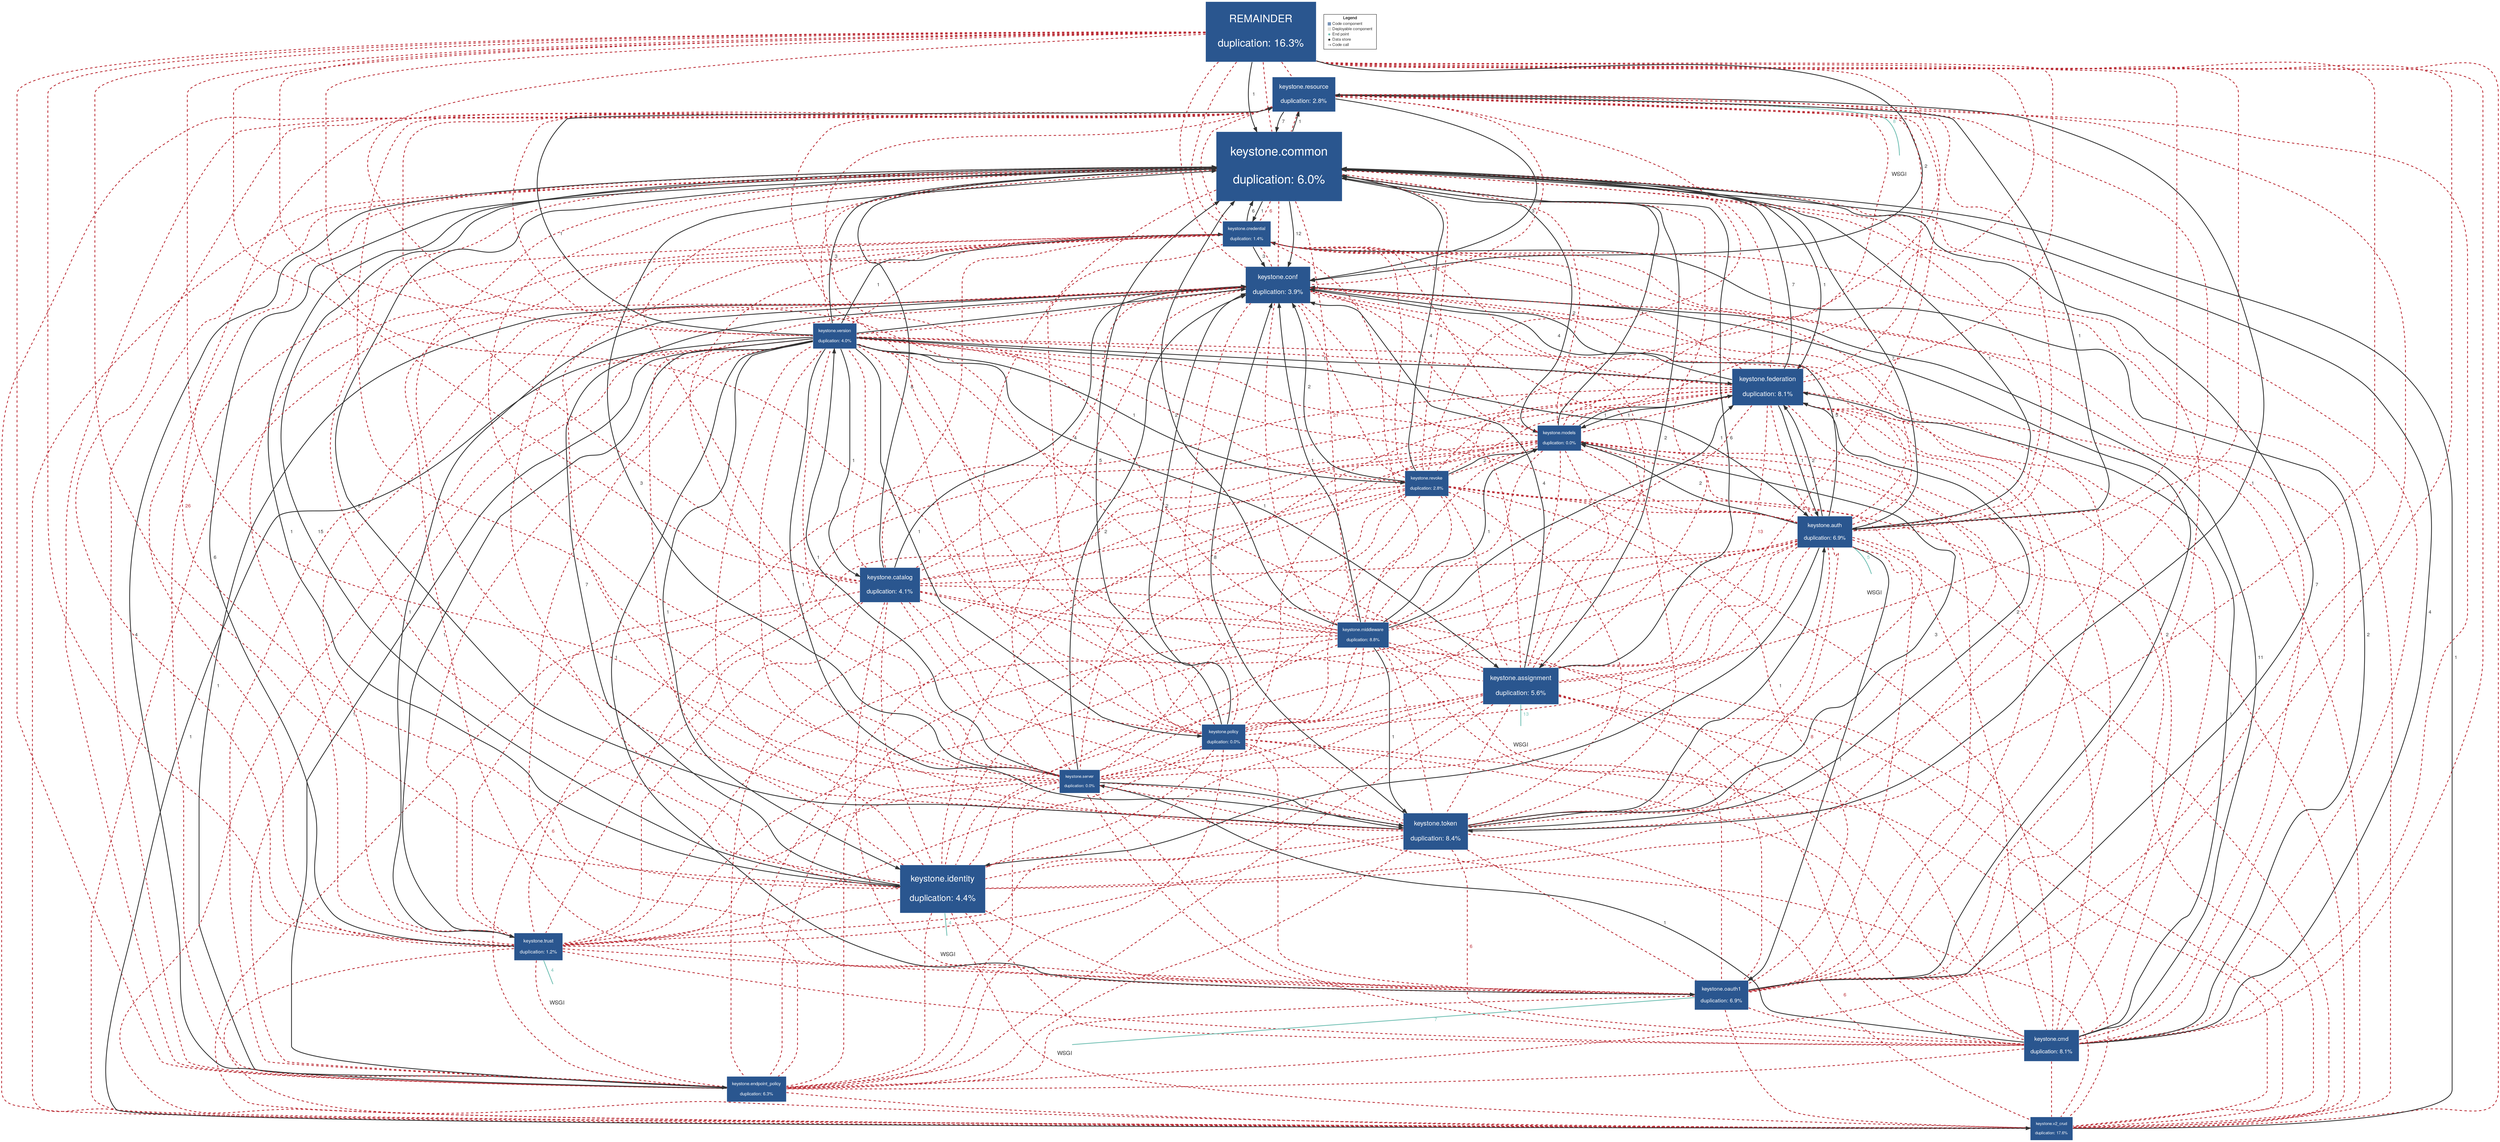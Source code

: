 digraph "Graph" {
compound=true
rankdir=TD
"REMAINDER" [ shape="box" style="filled" fillcolor="#2A568F" penwidth="1" color="#FFFFFF" fontname="Helvetica Neue" fontcolor="#FFFFFF" fontsize="26" margin="0.41600000000000004" label="REMAINDER

duplication: 16.3%" ]
"keystone.resource" [ shape="box" style="filled" fillcolor="#2A568F" penwidth="1" color="#FFFFFF" fontname="Helvetica Neue" fontcolor="#FFFFFF" fontsize="15" margin="0.24" label="keystone.resource

duplication: 2.8%" ]
"INTERFACE-WSGI@keystone.resource@opensource-openstack-keystone" [ shape="box" penwidth="0" fontname="Helvetica Neue" fontcolor="#323232" fontsize="14" image="icon-endpoint.png" width="0.500" height="0.750" fixedsize="true" labelloc="b" label="WSGI" ]
"keystone.common" [ shape="box" style="filled" fillcolor="#2A568F" penwidth="1" color="#FFFFFF" fontname="Helvetica Neue" fontcolor="#FFFFFF" fontsize="30" margin="0.48" label="keystone.common

duplication: 6.0%" ]
"keystone.federation" [ shape="box" style="filled" fillcolor="#2A568F" penwidth="1" color="#FFFFFF" fontname="Helvetica Neue" fontcolor="#FFFFFF" fontsize="16" margin="0.256" label="keystone.federation

duplication: 8.1%" ]
"keystone.models" [ shape="box" style="filled" fillcolor="#2A568F" penwidth="1" color="#FFFFFF" fontname="Helvetica Neue" fontcolor="#FFFFFF" fontsize="11" margin="0.176" label="keystone.models

duplication: 0.0%" ]
"keystone.revoke" [ shape="box" style="filled" fillcolor="#2A568F" penwidth="1" color="#FFFFFF" fontname="Helvetica Neue" fontcolor="#FFFFFF" fontsize="11" margin="0.176" label="keystone.revoke

duplication: 2.8%" ]
"keystone.auth" [ shape="box" style="filled" fillcolor="#2A568F" penwidth="1" color="#FFFFFF" fontname="Helvetica Neue" fontcolor="#FFFFFF" fontsize="14" margin="0.224" label="keystone.auth

duplication: 6.9%" ]
"INTERFACE-WSGI@keystone.auth@opensource-openstack-keystone" [ shape="box" penwidth="0" fontname="Helvetica Neue" fontcolor="#323232" fontsize="14" image="icon-endpoint.png" width="0.500" height="0.750" fixedsize="true" labelloc="b" label="WSGI" ]
"keystone.catalog" [ shape="box" style="filled" fillcolor="#2A568F" penwidth="1" color="#FFFFFF" fontname="Helvetica Neue" fontcolor="#FFFFFF" fontsize="15" margin="0.24" label="keystone.catalog

duplication: 4.1%" ]
"keystone.middleware" [ shape="box" style="filled" fillcolor="#2A568F" penwidth="1" color="#FFFFFF" fontname="Helvetica Neue" fontcolor="#FFFFFF" fontsize="11" margin="0.176" label="keystone.middleware

duplication: 8.8%" ]
"keystone.assignment" [ shape="box" style="filled" fillcolor="#2A568F" penwidth="1" color="#FFFFFF" fontname="Helvetica Neue" fontcolor="#FFFFFF" fontsize="16" margin="0.256" label="keystone.assignment

duplication: 5.6%" ]
"INTERFACE-WSGI@keystone.assignment@opensource-openstack-keystone" [ shape="box" penwidth="0" fontname="Helvetica Neue" fontcolor="#323232" fontsize="14" image="icon-endpoint.png" width="0.500" height="0.750" fixedsize="true" labelloc="b" label="WSGI" ]
"keystone.policy" [ shape="box" style="filled" fillcolor="#2A568F" penwidth="1" color="#FFFFFF" fontname="Helvetica Neue" fontcolor="#FFFFFF" fontsize="11" margin="0.176" label="keystone.policy

duplication: 0.0%" ]
"keystone.token" [ shape="box" style="filled" fillcolor="#2A568F" penwidth="1" color="#FFFFFF" fontname="Helvetica Neue" fontcolor="#FFFFFF" fontsize="16" margin="0.256" label="keystone.token

duplication: 8.4%" ]
"keystone.identity" [ shape="box" style="filled" fillcolor="#2A568F" penwidth="1" color="#FFFFFF" fontname="Helvetica Neue" fontcolor="#FFFFFF" fontsize="21" margin="0.336" label="keystone.identity

duplication: 4.4%" ]
"INTERFACE-WSGI@keystone.identity@opensource-openstack-keystone" [ shape="box" penwidth="0" fontname="Helvetica Neue" fontcolor="#323232" fontsize="14" image="icon-endpoint.png" width="0.500" height="0.750" fixedsize="true" labelloc="b" label="WSGI" ]
"keystone.trust" [ shape="box" style="filled" fillcolor="#2A568F" penwidth="1" color="#FFFFFF" fontname="Helvetica Neue" fontcolor="#FFFFFF" fontsize="12" margin="0.192" label="keystone.trust

duplication: 1.2%" ]
"INTERFACE-WSGI@keystone.trust@opensource-openstack-keystone" [ shape="box" penwidth="0" fontname="Helvetica Neue" fontcolor="#323232" fontsize="14" image="icon-endpoint.png" width="0.500" height="0.750" fixedsize="true" labelloc="b" label="WSGI" ]
"keystone.oauth1" [ shape="box" style="filled" fillcolor="#2A568F" penwidth="1" color="#FFFFFF" fontname="Helvetica Neue" fontcolor="#FFFFFF" fontsize="13" margin="0.20800000000000002" label="keystone.oauth1

duplication: 6.9%" ]
"INTERFACE-WSGI@keystone.oauth1@opensource-openstack-keystone" [ shape="box" penwidth="0" fontname="Helvetica Neue" fontcolor="#323232" fontsize="14" image="icon-endpoint.png" width="0.500" height="0.750" fixedsize="true" labelloc="b" label="WSGI" ]
"keystone.cmd" [ shape="box" style="filled" fillcolor="#2A568F" penwidth="1" color="#FFFFFF" fontname="Helvetica Neue" fontcolor="#FFFFFF" fontsize="14" margin="0.224" label="keystone.cmd

duplication: 8.1%" ]
"keystone.server" [ shape="box" style="filled" fillcolor="#2A568F" penwidth="1" color="#FFFFFF" fontname="Helvetica Neue" fontcolor="#FFFFFF" fontsize="10" margin="0.16" label="keystone.server

duplication: 0.0%" ]
"keystone.endpoint_policy" [ shape="box" style="filled" fillcolor="#2A568F" penwidth="1" color="#FFFFFF" fontname="Helvetica Neue" fontcolor="#FFFFFF" fontsize="11" margin="0.176" label="keystone.endpoint_policy

duplication: 6.3%" ]
"keystone.v2_crud" [ shape="box" style="filled" fillcolor="#2A568F" penwidth="1" color="#FFFFFF" fontname="Helvetica Neue" fontcolor="#FFFFFF" fontsize="10" margin="0.16" label="keystone.v2_crud

duplication: 17.6%" ]
"keystone.conf" [ shape="box" style="filled" fillcolor="#2A568F" penwidth="1" color="#FFFFFF" fontname="Helvetica Neue" fontcolor="#FFFFFF" fontsize="16" margin="0.256" label="keystone.conf

duplication: 3.9%" ]
"keystone.version" [ shape="box" style="filled" fillcolor="#2A568F" penwidth="1" color="#FFFFFF" fontname="Helvetica Neue" fontcolor="#FFFFFF" fontsize="11" margin="0.176" label="keystone.version

duplication: 4.0%" ]
"keystone.credential" [ shape="box" style="filled" fillcolor="#2A568F" penwidth="1" color="#FFFFFF" fontname="Helvetica Neue" fontcolor="#FFFFFF" fontsize="11" margin="0.176" label="keystone.credential

duplication: 1.4%" ]
"REMAINDER" -> "keystone.common" [ penwidth="2" color="#323232" fontcolor="#323232" fontname="Helvetica Neue" fontsize="12" label="  1" ]
"REMAINDER" -> "keystone.conf" [ penwidth="2" color="#323232" fontcolor="#323232" fontname="Helvetica Neue" fontsize="12" label="  2" ]
"keystone.resource" -> "keystone.common" [ penwidth="2" color="#323232" fontcolor="#323232" fontname="Helvetica Neue" fontsize="12" label="  7" ]
"keystone.resource" -> "keystone.token" [ penwidth="2" color="#323232" fontcolor="#323232" fontname="Helvetica Neue" fontsize="12" label="  1" ]
"keystone.resource" -> "keystone.conf" [ penwidth="2" color="#323232" fontcolor="#323232" fontname="Helvetica Neue" fontsize="12" label="  3" ]
"keystone.resource" -> "INTERFACE-WSGI@keystone.resource@opensource-openstack-keystone" [ penwidth="2" color="#72C0B4" fontcolor="#72C0B4" fontname="Helvetica Neue" fontsize="12" arrowhead="none" label="  8" ]
"keystone.common" -> "keystone.resource" [ penwidth="2" color="#323232" fontcolor="#323232" fontname="Helvetica Neue" fontsize="12" label="  1" ]
"keystone.common" -> "keystone.federation" [ penwidth="2" color="#323232" fontcolor="#323232" fontname="Helvetica Neue" fontsize="12" label="  1" ]
"keystone.common" -> "keystone.models" [ penwidth="2" color="#323232" fontcolor="#323232" fontname="Helvetica Neue" fontsize="12" label="  2" ]
"keystone.common" -> "keystone.auth" [ penwidth="2" color="#323232" fontcolor="#323232" fontname="Helvetica Neue" fontsize="12" label="  1" ]
"keystone.common" -> "keystone.assignment" [ penwidth="2" color="#323232" fontcolor="#323232" fontname="Helvetica Neue" fontsize="12" label="  2" ]
"keystone.common" -> "keystone.identity" [ penwidth="2" color="#323232" fontcolor="#323232" fontname="Helvetica Neue" fontsize="12" label="  1" ]
"keystone.common" -> "keystone.conf" [ penwidth="2" color="#323232" fontcolor="#323232" fontname="Helvetica Neue" fontsize="12" label="  12" ]
"keystone.common" -> "keystone.credential" [ penwidth="2" color="#323232" fontcolor="#323232" fontname="Helvetica Neue" fontsize="12" label="  1" ]
"keystone.federation" -> "keystone.common" [ penwidth="2" color="#323232" fontcolor="#323232" fontname="Helvetica Neue" fontsize="12" label="  7" ]
"keystone.federation" -> "keystone.models" [ penwidth="2" color="#323232" fontcolor="#323232" fontname="Helvetica Neue" fontsize="12" label="  1" ]
"keystone.federation" -> "keystone.auth" [ penwidth="2" color="#323232" fontcolor="#323232" fontname="Helvetica Neue" fontsize="12" label="  1" ]
"keystone.federation" -> "keystone.conf" [ penwidth="2" color="#323232" fontcolor="#323232" fontname="Helvetica Neue" fontsize="12" label="  4" ]
"keystone.models" -> "keystone.common" [ penwidth="2" color="#323232" fontcolor="#323232" fontname="Helvetica Neue" fontsize="12" label="  1" ]
"keystone.models" -> "keystone.federation" [ penwidth="2" color="#323232" fontcolor="#323232" fontname="Helvetica Neue" fontsize="12" label="  1" ]
"keystone.revoke" -> "keystone.common" [ penwidth="2" color="#323232" fontcolor="#323232" fontname="Helvetica Neue" fontsize="12" label="  4" ]
"keystone.revoke" -> "keystone.models" [ penwidth="2" color="#323232" fontcolor="#323232" fontname="Helvetica Neue" fontsize="12" label="  2" ]
"keystone.revoke" -> "keystone.conf" [ penwidth="2" color="#323232" fontcolor="#323232" fontname="Helvetica Neue" fontsize="12" label="  2" ]
"keystone.auth" -> "keystone.resource" [ penwidth="2" color="#323232" fontcolor="#323232" fontname="Helvetica Neue" fontsize="12" label="  1" ]
"keystone.auth" -> "keystone.common" [ penwidth="2" color="#323232" fontcolor="#323232" fontname="Helvetica Neue" fontsize="12" label="  7" ]
"keystone.auth" -> "keystone.federation" [ penwidth="2" color="#323232" fontcolor="#323232" fontname="Helvetica Neue" fontsize="12" label="  2" ]
"keystone.auth" -> "keystone.models" [ penwidth="2" color="#323232" fontcolor="#323232" fontname="Helvetica Neue" fontsize="12" label="  2" ]
"keystone.auth" -> "keystone.identity" [ penwidth="2" color="#323232" fontcolor="#323232" fontname="Helvetica Neue" fontsize="12" label="  1" ]
"keystone.auth" -> "keystone.oauth1" [ penwidth="2" color="#323232" fontcolor="#323232" fontname="Helvetica Neue" fontsize="12" label="  1" ]
"keystone.auth" -> "keystone.conf" [ penwidth="2" color="#323232" fontcolor="#323232" fontname="Helvetica Neue" fontsize="12" label="  5" ]
"keystone.auth" -> "INTERFACE-WSGI@keystone.auth@opensource-openstack-keystone" [ penwidth="2" color="#72C0B4" fontcolor="#72C0B4" fontname="Helvetica Neue" fontsize="12" arrowhead="none" label="  5" ]
"keystone.catalog" -> "keystone.common" [ penwidth="2" color="#323232" fontcolor="#323232" fontname="Helvetica Neue" fontsize="12" label="  8" ]
"keystone.catalog" -> "keystone.conf" [ penwidth="2" color="#323232" fontcolor="#323232" fontname="Helvetica Neue" fontsize="12" label="  4" ]
"keystone.middleware" -> "keystone.common" [ penwidth="2" color="#323232" fontcolor="#323232" fontname="Helvetica Neue" fontsize="12" label="  2" ]
"keystone.middleware" -> "keystone.federation" [ penwidth="2" color="#323232" fontcolor="#323232" fontname="Helvetica Neue" fontsize="12" label="  1" ]
"keystone.middleware" -> "keystone.models" [ penwidth="2" color="#323232" fontcolor="#323232" fontname="Helvetica Neue" fontsize="12" label="  1" ]
"keystone.middleware" -> "keystone.token" [ penwidth="2" color="#323232" fontcolor="#323232" fontname="Helvetica Neue" fontsize="12" label="  1" ]
"keystone.middleware" -> "keystone.conf" [ penwidth="2" color="#323232" fontcolor="#323232" fontname="Helvetica Neue" fontsize="12" label="  1" ]
"keystone.assignment" -> "keystone.common" [ penwidth="2" color="#323232" fontcolor="#323232" fontname="Helvetica Neue" fontsize="12" label="  6" ]
"keystone.assignment" -> "keystone.conf" [ penwidth="2" color="#323232" fontcolor="#323232" fontname="Helvetica Neue" fontsize="12" label="  4" ]
"keystone.assignment" -> "INTERFACE-WSGI@keystone.assignment@opensource-openstack-keystone" [ penwidth="2" color="#72C0B4" fontcolor="#72C0B4" fontname="Helvetica Neue" fontsize="12" arrowhead="none" label="  13" ]
"keystone.policy" -> "keystone.common" [ penwidth="2" color="#323232" fontcolor="#323232" fontname="Helvetica Neue" fontsize="12" label="  5" ]
"keystone.policy" -> "keystone.conf" [ penwidth="2" color="#323232" fontcolor="#323232" fontname="Helvetica Neue" fontsize="12" label="  2" ]
"keystone.token" -> "keystone.common" [ penwidth="2" color="#323232" fontcolor="#323232" fontname="Helvetica Neue" fontsize="12" label="  8" ]
"keystone.token" -> "keystone.federation" [ penwidth="2" color="#323232" fontcolor="#323232" fontname="Helvetica Neue" fontsize="12" label="  2" ]
"keystone.token" -> "keystone.models" [ penwidth="2" color="#323232" fontcolor="#323232" fontname="Helvetica Neue" fontsize="12" label="  3" ]
"keystone.token" -> "keystone.auth" [ penwidth="2" color="#323232" fontcolor="#323232" fontname="Helvetica Neue" fontsize="12" label="  1" ]
"keystone.token" -> "keystone.conf" [ penwidth="2" color="#323232" fontcolor="#323232" fontname="Helvetica Neue" fontsize="12" label="  8" ]
"keystone.identity" -> "keystone.common" [ penwidth="2" color="#323232" fontcolor="#323232" fontname="Helvetica Neue" fontsize="12" label="  15" ]
"keystone.identity" -> "keystone.conf" [ penwidth="2" color="#323232" fontcolor="#323232" fontname="Helvetica Neue" fontsize="12" label="  7" ]
"keystone.identity" -> "INTERFACE-WSGI@keystone.identity@opensource-openstack-keystone" [ penwidth="2" color="#72C0B4" fontcolor="#72C0B4" fontname="Helvetica Neue" fontsize="12" arrowhead="none" label="  4" ]
"keystone.trust" -> "keystone.common" [ penwidth="2" color="#323232" fontcolor="#323232" fontname="Helvetica Neue" fontsize="12" label="  6" ]
"keystone.trust" -> "keystone.conf" [ penwidth="2" color="#323232" fontcolor="#323232" fontname="Helvetica Neue" fontsize="12" label="  1" ]
"keystone.trust" -> "INTERFACE-WSGI@keystone.trust@opensource-openstack-keystone" [ penwidth="2" color="#72C0B4" fontcolor="#72C0B4" fontname="Helvetica Neue" fontsize="12" arrowhead="none" label="  4" ]
"keystone.oauth1" -> "keystone.common" [ penwidth="2" color="#323232" fontcolor="#323232" fontname="Helvetica Neue" fontsize="12" label="  7" ]
"keystone.oauth1" -> "keystone.conf" [ penwidth="2" color="#323232" fontcolor="#323232" fontname="Helvetica Neue" fontsize="12" label="  2" ]
"keystone.oauth1" -> "INTERFACE-WSGI@keystone.oauth1@opensource-openstack-keystone" [ penwidth="2" color="#72C0B4" fontcolor="#72C0B4" fontname="Helvetica Neue" fontsize="12" arrowhead="none" label="  7" ]
"keystone.cmd" -> "keystone.common" [ penwidth="2" color="#323232" fontcolor="#323232" fontname="Helvetica Neue" fontsize="12" label="  4" ]
"keystone.cmd" -> "keystone.federation" [ penwidth="2" color="#323232" fontcolor="#323232" fontname="Helvetica Neue" fontsize="12" label="  1" ]
"keystone.cmd" -> "keystone.server" [ penwidth="2" color="#323232" fontcolor="#323232" fontname="Helvetica Neue" fontsize="12" label="  1" ]
"keystone.cmd" -> "keystone.conf" [ penwidth="2" color="#323232" fontcolor="#323232" fontname="Helvetica Neue" fontsize="12" label="  11" ]
"keystone.cmd" -> "keystone.credential" [ penwidth="2" color="#323232" fontcolor="#323232" fontname="Helvetica Neue" fontsize="12" label="  2" ]
"keystone.server" -> "keystone.common" [ penwidth="2" color="#323232" fontcolor="#323232" fontname="Helvetica Neue" fontsize="12" label="  3" ]
"keystone.server" -> "keystone.token" [ penwidth="2" color="#323232" fontcolor="#323232" fontname="Helvetica Neue" fontsize="12" label="  1" ]
"keystone.server" -> "keystone.conf" [ penwidth="2" color="#323232" fontcolor="#323232" fontname="Helvetica Neue" fontsize="12" label="  2" ]
"keystone.server" -> "keystone.version" [ penwidth="2" color="#323232" fontcolor="#323232" fontname="Helvetica Neue" fontsize="12" label="  1" ]
"keystone.endpoint_policy" -> "keystone.common" [ penwidth="2" color="#323232" fontcolor="#323232" fontname="Helvetica Neue" fontsize="12" label="  4" ]
"keystone.endpoint_policy" -> "keystone.conf" [ penwidth="2" color="#323232" fontcolor="#323232" fontname="Helvetica Neue" fontsize="12" label="  1" ]
"keystone.v2_crud" -> "keystone.common" [ penwidth="2" color="#323232" fontcolor="#323232" fontname="Helvetica Neue" fontsize="12" label="  1" ]
"keystone.version" -> "keystone.resource" [ penwidth="2" color="#323232" fontcolor="#323232" fontname="Helvetica Neue" fontsize="12" label="  1" ]
"keystone.version" -> "keystone.common" [ penwidth="2" color="#323232" fontcolor="#323232" fontname="Helvetica Neue" fontsize="12" label="  3" ]
"keystone.version" -> "keystone.federation" [ penwidth="2" color="#323232" fontcolor="#323232" fontname="Helvetica Neue" fontsize="12" label="  1" ]
"keystone.version" -> "keystone.revoke" [ penwidth="2" color="#323232" fontcolor="#323232" fontname="Helvetica Neue" fontsize="12" label="  1" ]
"keystone.version" -> "keystone.auth" [ penwidth="2" color="#323232" fontcolor="#323232" fontname="Helvetica Neue" fontsize="12" label="  1" ]
"keystone.version" -> "keystone.catalog" [ penwidth="2" color="#323232" fontcolor="#323232" fontname="Helvetica Neue" fontsize="12" label="  1" ]
"keystone.version" -> "keystone.assignment" [ penwidth="2" color="#323232" fontcolor="#323232" fontname="Helvetica Neue" fontsize="12" label="  1" ]
"keystone.version" -> "keystone.policy" [ penwidth="2" color="#323232" fontcolor="#323232" fontname="Helvetica Neue" fontsize="12" label="  1" ]
"keystone.version" -> "keystone.token" [ penwidth="2" color="#323232" fontcolor="#323232" fontname="Helvetica Neue" fontsize="12" label="  1" ]
"keystone.version" -> "keystone.identity" [ penwidth="2" color="#323232" fontcolor="#323232" fontname="Helvetica Neue" fontsize="12" label="  1" ]
"keystone.version" -> "keystone.trust" [ penwidth="2" color="#323232" fontcolor="#323232" fontname="Helvetica Neue" fontsize="12" label="  1" ]
"keystone.version" -> "keystone.oauth1" [ penwidth="2" color="#323232" fontcolor="#323232" fontname="Helvetica Neue" fontsize="12" label="  1" ]
"keystone.version" -> "keystone.endpoint_policy" [ penwidth="2" color="#323232" fontcolor="#323232" fontname="Helvetica Neue" fontsize="12" label="  1" ]
"keystone.version" -> "keystone.v2_crud" [ penwidth="2" color="#323232" fontcolor="#323232" fontname="Helvetica Neue" fontsize="12" label="  1" ]
"keystone.version" -> "keystone.conf" [ penwidth="2" color="#323232" fontcolor="#323232" fontname="Helvetica Neue" fontsize="12" label="  1" ]
"keystone.version" -> "keystone.credential" [ penwidth="2" color="#323232" fontcolor="#323232" fontname="Helvetica Neue" fontsize="12" label="  1" ]
"keystone.credential" -> "keystone.common" [ penwidth="2" color="#323232" fontcolor="#323232" fontname="Helvetica Neue" fontsize="12" label="  6" ]
"keystone.credential" -> "keystone.conf" [ penwidth="2" color="#323232" fontcolor="#323232" fontname="Helvetica Neue" fontsize="12" label="  3" ]
"REMAINDER" -> "keystone.resource" [ penwidth="2" color="#bb2d36" fontcolor="#bb2d36" fontname="Helvetica Neue" fontsize="12" arrowhead="both" style="dashed" label="" ]
"REMAINDER" -> "keystone.common" [ penwidth="2" color="#bb2d36" fontcolor="#bb2d36" fontname="Helvetica Neue" fontsize="12" arrowhead="both" style="dashed" label="" ]
"REMAINDER" -> "keystone.federation" [ penwidth="2" color="#bb2d36" fontcolor="#bb2d36" fontname="Helvetica Neue" fontsize="12" arrowhead="both" style="dashed" label="" ]
"REMAINDER" -> "keystone.models" [ penwidth="2" color="#bb2d36" fontcolor="#bb2d36" fontname="Helvetica Neue" fontsize="12" arrowhead="both" style="dashed" label="" ]
"REMAINDER" -> "keystone.revoke" [ penwidth="2" color="#bb2d36" fontcolor="#bb2d36" fontname="Helvetica Neue" fontsize="12" arrowhead="both" style="dashed" label="" ]
"REMAINDER" -> "keystone.auth" [ penwidth="2" color="#bb2d36" fontcolor="#bb2d36" fontname="Helvetica Neue" fontsize="12" arrowhead="both" style="dashed" label="" ]
"REMAINDER" -> "keystone.catalog" [ penwidth="2" color="#bb2d36" fontcolor="#bb2d36" fontname="Helvetica Neue" fontsize="12" arrowhead="both" style="dashed" label="" ]
"REMAINDER" -> "keystone.middleware" [ penwidth="2" color="#bb2d36" fontcolor="#bb2d36" fontname="Helvetica Neue" fontsize="12" arrowhead="both" style="dashed" label="" ]
"REMAINDER" -> "keystone.assignment" [ penwidth="2" color="#bb2d36" fontcolor="#bb2d36" fontname="Helvetica Neue" fontsize="12" arrowhead="both" style="dashed" label="" ]
"REMAINDER" -> "keystone.policy" [ penwidth="2" color="#bb2d36" fontcolor="#bb2d36" fontname="Helvetica Neue" fontsize="12" arrowhead="both" style="dashed" label="" ]
"REMAINDER" -> "keystone.token" [ penwidth="2" color="#bb2d36" fontcolor="#bb2d36" fontname="Helvetica Neue" fontsize="12" arrowhead="both" style="dashed" label="" ]
"REMAINDER" -> "keystone.identity" [ penwidth="2" color="#bb2d36" fontcolor="#bb2d36" fontname="Helvetica Neue" fontsize="12" arrowhead="both" style="dashed" label="" ]
"REMAINDER" -> "keystone.trust" [ penwidth="2" color="#bb2d36" fontcolor="#bb2d36" fontname="Helvetica Neue" fontsize="12" arrowhead="both" style="dashed" label="" ]
"REMAINDER" -> "keystone.oauth1" [ penwidth="2" color="#bb2d36" fontcolor="#bb2d36" fontname="Helvetica Neue" fontsize="12" arrowhead="both" style="dashed" label="" ]
"REMAINDER" -> "keystone.cmd" [ penwidth="2" color="#bb2d36" fontcolor="#bb2d36" fontname="Helvetica Neue" fontsize="12" arrowhead="both" style="dashed" label="" ]
"REMAINDER" -> "keystone.server" [ penwidth="2" color="#bb2d36" fontcolor="#bb2d36" fontname="Helvetica Neue" fontsize="12" arrowhead="both" style="dashed" label="" ]
"REMAINDER" -> "keystone.endpoint_policy" [ penwidth="2" color="#bb2d36" fontcolor="#bb2d36" fontname="Helvetica Neue" fontsize="12" arrowhead="both" style="dashed" label="" ]
"REMAINDER" -> "keystone.v2_crud" [ penwidth="2" color="#bb2d36" fontcolor="#bb2d36" fontname="Helvetica Neue" fontsize="12" arrowhead="both" style="dashed" label="" ]
"REMAINDER" -> "keystone.conf" [ penwidth="2" color="#bb2d36" fontcolor="#bb2d36" fontname="Helvetica Neue" fontsize="12" arrowhead="both" style="dashed" label="" ]
"REMAINDER" -> "keystone.version" [ penwidth="2" color="#bb2d36" fontcolor="#bb2d36" fontname="Helvetica Neue" fontsize="12" arrowhead="both" style="dashed" label="" ]
"REMAINDER" -> "keystone.credential" [ penwidth="2" color="#bb2d36" fontcolor="#bb2d36" fontname="Helvetica Neue" fontsize="12" arrowhead="both" style="dashed" label="" ]
"keystone.resource" -> "keystone.common" [ penwidth="2" color="#bb2d36" fontcolor="#bb2d36" fontname="Helvetica Neue" fontsize="12" arrowhead="both" style="dashed" label="" ]
"keystone.resource" -> "keystone.federation" [ penwidth="2" color="#bb2d36" fontcolor="#bb2d36" fontname="Helvetica Neue" fontsize="12" arrowhead="both" style="dashed" label="  6" ]
"keystone.resource" -> "keystone.models" [ penwidth="2" color="#bb2d36" fontcolor="#bb2d36" fontname="Helvetica Neue" fontsize="12" arrowhead="both" style="dashed" label="" ]
"keystone.resource" -> "keystone.revoke" [ penwidth="2" color="#bb2d36" fontcolor="#bb2d36" fontname="Helvetica Neue" fontsize="12" arrowhead="both" style="dashed" label="" ]
"keystone.resource" -> "keystone.auth" [ penwidth="2" color="#bb2d36" fontcolor="#bb2d36" fontname="Helvetica Neue" fontsize="12" arrowhead="both" style="dashed" label="" ]
"keystone.resource" -> "keystone.catalog" [ penwidth="2" color="#bb2d36" fontcolor="#bb2d36" fontname="Helvetica Neue" fontsize="12" arrowhead="both" style="dashed" label="" ]
"keystone.resource" -> "keystone.middleware" [ penwidth="2" color="#bb2d36" fontcolor="#bb2d36" fontname="Helvetica Neue" fontsize="12" arrowhead="both" style="dashed" label="" ]
"keystone.resource" -> "keystone.assignment" [ penwidth="2" color="#bb2d36" fontcolor="#bb2d36" fontname="Helvetica Neue" fontsize="12" arrowhead="both" style="dashed" label="" ]
"keystone.resource" -> "keystone.policy" [ penwidth="2" color="#bb2d36" fontcolor="#bb2d36" fontname="Helvetica Neue" fontsize="12" arrowhead="both" style="dashed" label="" ]
"keystone.resource" -> "keystone.token" [ penwidth="2" color="#bb2d36" fontcolor="#bb2d36" fontname="Helvetica Neue" fontsize="12" arrowhead="both" style="dashed" label="" ]
"keystone.resource" -> "keystone.identity" [ penwidth="2" color="#bb2d36" fontcolor="#bb2d36" fontname="Helvetica Neue" fontsize="12" arrowhead="both" style="dashed" label="  26" ]
"keystone.resource" -> "keystone.trust" [ penwidth="2" color="#bb2d36" fontcolor="#bb2d36" fontname="Helvetica Neue" fontsize="12" arrowhead="both" style="dashed" label="" ]
"keystone.resource" -> "keystone.oauth1" [ penwidth="2" color="#bb2d36" fontcolor="#bb2d36" fontname="Helvetica Neue" fontsize="12" arrowhead="both" style="dashed" label="" ]
"keystone.resource" -> "keystone.cmd" [ penwidth="2" color="#bb2d36" fontcolor="#bb2d36" fontname="Helvetica Neue" fontsize="12" arrowhead="both" style="dashed" label="" ]
"keystone.resource" -> "keystone.server" [ penwidth="2" color="#bb2d36" fontcolor="#bb2d36" fontname="Helvetica Neue" fontsize="12" arrowhead="both" style="dashed" label="" ]
"keystone.resource" -> "keystone.endpoint_policy" [ penwidth="2" color="#bb2d36" fontcolor="#bb2d36" fontname="Helvetica Neue" fontsize="12" arrowhead="both" style="dashed" label="" ]
"keystone.resource" -> "keystone.v2_crud" [ penwidth="2" color="#bb2d36" fontcolor="#bb2d36" fontname="Helvetica Neue" fontsize="12" arrowhead="both" style="dashed" label="" ]
"keystone.resource" -> "keystone.conf" [ penwidth="2" color="#bb2d36" fontcolor="#bb2d36" fontname="Helvetica Neue" fontsize="12" arrowhead="both" style="dashed" label="" ]
"keystone.resource" -> "keystone.version" [ penwidth="2" color="#bb2d36" fontcolor="#bb2d36" fontname="Helvetica Neue" fontsize="12" arrowhead="both" style="dashed" label="" ]
"keystone.resource" -> "keystone.credential" [ penwidth="2" color="#bb2d36" fontcolor="#bb2d36" fontname="Helvetica Neue" fontsize="12" arrowhead="both" style="dashed" label="" ]
"keystone.common" -> "keystone.federation" [ penwidth="2" color="#bb2d36" fontcolor="#bb2d36" fontname="Helvetica Neue" fontsize="12" arrowhead="both" style="dashed" label="" ]
"keystone.common" -> "keystone.models" [ penwidth="2" color="#bb2d36" fontcolor="#bb2d36" fontname="Helvetica Neue" fontsize="12" arrowhead="both" style="dashed" label="" ]
"keystone.common" -> "keystone.revoke" [ penwidth="2" color="#bb2d36" fontcolor="#bb2d36" fontname="Helvetica Neue" fontsize="12" arrowhead="both" style="dashed" label="" ]
"keystone.common" -> "keystone.auth" [ penwidth="2" color="#bb2d36" fontcolor="#bb2d36" fontname="Helvetica Neue" fontsize="12" arrowhead="both" style="dashed" label="" ]
"keystone.common" -> "keystone.catalog" [ penwidth="2" color="#bb2d36" fontcolor="#bb2d36" fontname="Helvetica Neue" fontsize="12" arrowhead="both" style="dashed" label="" ]
"keystone.common" -> "keystone.middleware" [ penwidth="2" color="#bb2d36" fontcolor="#bb2d36" fontname="Helvetica Neue" fontsize="12" arrowhead="both" style="dashed" label="  21" ]
"keystone.common" -> "keystone.assignment" [ penwidth="2" color="#bb2d36" fontcolor="#bb2d36" fontname="Helvetica Neue" fontsize="12" arrowhead="both" style="dashed" label="" ]
"keystone.common" -> "keystone.policy" [ penwidth="2" color="#bb2d36" fontcolor="#bb2d36" fontname="Helvetica Neue" fontsize="12" arrowhead="both" style="dashed" label="" ]
"keystone.common" -> "keystone.token" [ penwidth="2" color="#bb2d36" fontcolor="#bb2d36" fontname="Helvetica Neue" fontsize="12" arrowhead="both" style="dashed" label="" ]
"keystone.common" -> "keystone.identity" [ penwidth="2" color="#bb2d36" fontcolor="#bb2d36" fontname="Helvetica Neue" fontsize="12" arrowhead="both" style="dashed" label="" ]
"keystone.common" -> "keystone.trust" [ penwidth="2" color="#bb2d36" fontcolor="#bb2d36" fontname="Helvetica Neue" fontsize="12" arrowhead="both" style="dashed" label="" ]
"keystone.common" -> "keystone.oauth1" [ penwidth="2" color="#bb2d36" fontcolor="#bb2d36" fontname="Helvetica Neue" fontsize="12" arrowhead="both" style="dashed" label="" ]
"keystone.common" -> "keystone.cmd" [ penwidth="2" color="#bb2d36" fontcolor="#bb2d36" fontname="Helvetica Neue" fontsize="12" arrowhead="both" style="dashed" label="" ]
"keystone.common" -> "keystone.server" [ penwidth="2" color="#bb2d36" fontcolor="#bb2d36" fontname="Helvetica Neue" fontsize="12" arrowhead="both" style="dashed" label="" ]
"keystone.common" -> "keystone.endpoint_policy" [ penwidth="2" color="#bb2d36" fontcolor="#bb2d36" fontname="Helvetica Neue" fontsize="12" arrowhead="both" style="dashed" label="" ]
"keystone.common" -> "keystone.v2_crud" [ penwidth="2" color="#bb2d36" fontcolor="#bb2d36" fontname="Helvetica Neue" fontsize="12" arrowhead="both" style="dashed" label="" ]
"keystone.common" -> "keystone.conf" [ penwidth="2" color="#bb2d36" fontcolor="#bb2d36" fontname="Helvetica Neue" fontsize="12" arrowhead="both" style="dashed" label="" ]
"keystone.common" -> "keystone.version" [ penwidth="2" color="#bb2d36" fontcolor="#bb2d36" fontname="Helvetica Neue" fontsize="12" arrowhead="both" style="dashed" label="" ]
"keystone.common" -> "keystone.credential" [ penwidth="2" color="#bb2d36" fontcolor="#bb2d36" fontname="Helvetica Neue" fontsize="12" arrowhead="both" style="dashed" label="  6" ]
"keystone.federation" -> "keystone.models" [ penwidth="2" color="#bb2d36" fontcolor="#bb2d36" fontname="Helvetica Neue" fontsize="12" arrowhead="both" style="dashed" label="" ]
"keystone.federation" -> "keystone.revoke" [ penwidth="2" color="#bb2d36" fontcolor="#bb2d36" fontname="Helvetica Neue" fontsize="12" arrowhead="both" style="dashed" label="" ]
"keystone.federation" -> "keystone.auth" [ penwidth="2" color="#bb2d36" fontcolor="#bb2d36" fontname="Helvetica Neue" fontsize="12" arrowhead="both" style="dashed" label="" ]
"keystone.federation" -> "keystone.catalog" [ penwidth="2" color="#bb2d36" fontcolor="#bb2d36" fontname="Helvetica Neue" fontsize="12" arrowhead="both" style="dashed" label="" ]
"keystone.federation" -> "keystone.middleware" [ penwidth="2" color="#bb2d36" fontcolor="#bb2d36" fontname="Helvetica Neue" fontsize="12" arrowhead="both" style="dashed" label="" ]
"keystone.federation" -> "keystone.assignment" [ penwidth="2" color="#bb2d36" fontcolor="#bb2d36" fontname="Helvetica Neue" fontsize="12" arrowhead="both" style="dashed" label="  13" ]
"keystone.federation" -> "keystone.policy" [ penwidth="2" color="#bb2d36" fontcolor="#bb2d36" fontname="Helvetica Neue" fontsize="12" arrowhead="both" style="dashed" label="" ]
"keystone.federation" -> "keystone.token" [ penwidth="2" color="#bb2d36" fontcolor="#bb2d36" fontname="Helvetica Neue" fontsize="12" arrowhead="both" style="dashed" label="" ]
"keystone.federation" -> "keystone.identity" [ penwidth="2" color="#bb2d36" fontcolor="#bb2d36" fontname="Helvetica Neue" fontsize="12" arrowhead="both" style="dashed" label="" ]
"keystone.federation" -> "keystone.trust" [ penwidth="2" color="#bb2d36" fontcolor="#bb2d36" fontname="Helvetica Neue" fontsize="12" arrowhead="both" style="dashed" label="" ]
"keystone.federation" -> "keystone.oauth1" [ penwidth="2" color="#bb2d36" fontcolor="#bb2d36" fontname="Helvetica Neue" fontsize="12" arrowhead="both" style="dashed" label="" ]
"keystone.federation" -> "keystone.cmd" [ penwidth="2" color="#bb2d36" fontcolor="#bb2d36" fontname="Helvetica Neue" fontsize="12" arrowhead="both" style="dashed" label="" ]
"keystone.federation" -> "keystone.server" [ penwidth="2" color="#bb2d36" fontcolor="#bb2d36" fontname="Helvetica Neue" fontsize="12" arrowhead="both" style="dashed" label="" ]
"keystone.federation" -> "keystone.endpoint_policy" [ penwidth="2" color="#bb2d36" fontcolor="#bb2d36" fontname="Helvetica Neue" fontsize="12" arrowhead="both" style="dashed" label="" ]
"keystone.federation" -> "keystone.v2_crud" [ penwidth="2" color="#bb2d36" fontcolor="#bb2d36" fontname="Helvetica Neue" fontsize="12" arrowhead="both" style="dashed" label="" ]
"keystone.federation" -> "keystone.conf" [ penwidth="2" color="#bb2d36" fontcolor="#bb2d36" fontname="Helvetica Neue" fontsize="12" arrowhead="both" style="dashed" label="" ]
"keystone.federation" -> "keystone.version" [ penwidth="2" color="#bb2d36" fontcolor="#bb2d36" fontname="Helvetica Neue" fontsize="12" arrowhead="both" style="dashed" label="" ]
"keystone.federation" -> "keystone.credential" [ penwidth="2" color="#bb2d36" fontcolor="#bb2d36" fontname="Helvetica Neue" fontsize="12" arrowhead="both" style="dashed" label="" ]
"keystone.models" -> "keystone.revoke" [ penwidth="2" color="#bb2d36" fontcolor="#bb2d36" fontname="Helvetica Neue" fontsize="12" arrowhead="both" style="dashed" label="" ]
"keystone.models" -> "keystone.auth" [ penwidth="2" color="#bb2d36" fontcolor="#bb2d36" fontname="Helvetica Neue" fontsize="12" arrowhead="both" style="dashed" label="" ]
"keystone.models" -> "keystone.catalog" [ penwidth="2" color="#bb2d36" fontcolor="#bb2d36" fontname="Helvetica Neue" fontsize="12" arrowhead="both" style="dashed" label="" ]
"keystone.models" -> "keystone.middleware" [ penwidth="2" color="#bb2d36" fontcolor="#bb2d36" fontname="Helvetica Neue" fontsize="12" arrowhead="both" style="dashed" label="" ]
"keystone.models" -> "keystone.assignment" [ penwidth="2" color="#bb2d36" fontcolor="#bb2d36" fontname="Helvetica Neue" fontsize="12" arrowhead="both" style="dashed" label="" ]
"keystone.models" -> "keystone.policy" [ penwidth="2" color="#bb2d36" fontcolor="#bb2d36" fontname="Helvetica Neue" fontsize="12" arrowhead="both" style="dashed" label="" ]
"keystone.models" -> "keystone.token" [ penwidth="2" color="#bb2d36" fontcolor="#bb2d36" fontname="Helvetica Neue" fontsize="12" arrowhead="both" style="dashed" label="" ]
"keystone.models" -> "keystone.identity" [ penwidth="2" color="#bb2d36" fontcolor="#bb2d36" fontname="Helvetica Neue" fontsize="12" arrowhead="both" style="dashed" label="" ]
"keystone.models" -> "keystone.trust" [ penwidth="2" color="#bb2d36" fontcolor="#bb2d36" fontname="Helvetica Neue" fontsize="12" arrowhead="both" style="dashed" label="" ]
"keystone.models" -> "keystone.oauth1" [ penwidth="2" color="#bb2d36" fontcolor="#bb2d36" fontname="Helvetica Neue" fontsize="12" arrowhead="both" style="dashed" label="" ]
"keystone.models" -> "keystone.cmd" [ penwidth="2" color="#bb2d36" fontcolor="#bb2d36" fontname="Helvetica Neue" fontsize="12" arrowhead="both" style="dashed" label="" ]
"keystone.models" -> "keystone.server" [ penwidth="2" color="#bb2d36" fontcolor="#bb2d36" fontname="Helvetica Neue" fontsize="12" arrowhead="both" style="dashed" label="" ]
"keystone.models" -> "keystone.endpoint_policy" [ penwidth="2" color="#bb2d36" fontcolor="#bb2d36" fontname="Helvetica Neue" fontsize="12" arrowhead="both" style="dashed" label="" ]
"keystone.models" -> "keystone.v2_crud" [ penwidth="2" color="#bb2d36" fontcolor="#bb2d36" fontname="Helvetica Neue" fontsize="12" arrowhead="both" style="dashed" label="" ]
"keystone.models" -> "keystone.conf" [ penwidth="2" color="#bb2d36" fontcolor="#bb2d36" fontname="Helvetica Neue" fontsize="12" arrowhead="both" style="dashed" label="" ]
"keystone.models" -> "keystone.version" [ penwidth="2" color="#bb2d36" fontcolor="#bb2d36" fontname="Helvetica Neue" fontsize="12" arrowhead="both" style="dashed" label="" ]
"keystone.models" -> "keystone.credential" [ penwidth="2" color="#bb2d36" fontcolor="#bb2d36" fontname="Helvetica Neue" fontsize="12" arrowhead="both" style="dashed" label="" ]
"keystone.revoke" -> "keystone.auth" [ penwidth="2" color="#bb2d36" fontcolor="#bb2d36" fontname="Helvetica Neue" fontsize="12" arrowhead="both" style="dashed" label="" ]
"keystone.revoke" -> "keystone.catalog" [ penwidth="2" color="#bb2d36" fontcolor="#bb2d36" fontname="Helvetica Neue" fontsize="12" arrowhead="both" style="dashed" label="" ]
"keystone.revoke" -> "keystone.middleware" [ penwidth="2" color="#bb2d36" fontcolor="#bb2d36" fontname="Helvetica Neue" fontsize="12" arrowhead="both" style="dashed" label="" ]
"keystone.revoke" -> "keystone.assignment" [ penwidth="2" color="#bb2d36" fontcolor="#bb2d36" fontname="Helvetica Neue" fontsize="12" arrowhead="both" style="dashed" label="" ]
"keystone.revoke" -> "keystone.policy" [ penwidth="2" color="#bb2d36" fontcolor="#bb2d36" fontname="Helvetica Neue" fontsize="12" arrowhead="both" style="dashed" label="" ]
"keystone.revoke" -> "keystone.token" [ penwidth="2" color="#bb2d36" fontcolor="#bb2d36" fontname="Helvetica Neue" fontsize="12" arrowhead="both" style="dashed" label="" ]
"keystone.revoke" -> "keystone.identity" [ penwidth="2" color="#bb2d36" fontcolor="#bb2d36" fontname="Helvetica Neue" fontsize="12" arrowhead="both" style="dashed" label="" ]
"keystone.revoke" -> "keystone.trust" [ penwidth="2" color="#bb2d36" fontcolor="#bb2d36" fontname="Helvetica Neue" fontsize="12" arrowhead="both" style="dashed" label="" ]
"keystone.revoke" -> "keystone.oauth1" [ penwidth="2" color="#bb2d36" fontcolor="#bb2d36" fontname="Helvetica Neue" fontsize="12" arrowhead="both" style="dashed" label="  8" ]
"keystone.revoke" -> "keystone.cmd" [ penwidth="2" color="#bb2d36" fontcolor="#bb2d36" fontname="Helvetica Neue" fontsize="12" arrowhead="both" style="dashed" label="" ]
"keystone.revoke" -> "keystone.server" [ penwidth="2" color="#bb2d36" fontcolor="#bb2d36" fontname="Helvetica Neue" fontsize="12" arrowhead="both" style="dashed" label="" ]
"keystone.revoke" -> "keystone.endpoint_policy" [ penwidth="2" color="#bb2d36" fontcolor="#bb2d36" fontname="Helvetica Neue" fontsize="12" arrowhead="both" style="dashed" label="" ]
"keystone.revoke" -> "keystone.v2_crud" [ penwidth="2" color="#bb2d36" fontcolor="#bb2d36" fontname="Helvetica Neue" fontsize="12" arrowhead="both" style="dashed" label="" ]
"keystone.revoke" -> "keystone.conf" [ penwidth="2" color="#bb2d36" fontcolor="#bb2d36" fontname="Helvetica Neue" fontsize="12" arrowhead="both" style="dashed" label="" ]
"keystone.revoke" -> "keystone.version" [ penwidth="2" color="#bb2d36" fontcolor="#bb2d36" fontname="Helvetica Neue" fontsize="12" arrowhead="both" style="dashed" label="" ]
"keystone.revoke" -> "keystone.credential" [ penwidth="2" color="#bb2d36" fontcolor="#bb2d36" fontname="Helvetica Neue" fontsize="12" arrowhead="both" style="dashed" label="" ]
"keystone.auth" -> "keystone.catalog" [ penwidth="2" color="#bb2d36" fontcolor="#bb2d36" fontname="Helvetica Neue" fontsize="12" arrowhead="both" style="dashed" label="" ]
"keystone.auth" -> "keystone.middleware" [ penwidth="2" color="#bb2d36" fontcolor="#bb2d36" fontname="Helvetica Neue" fontsize="12" arrowhead="both" style="dashed" label="" ]
"keystone.auth" -> "keystone.assignment" [ penwidth="2" color="#bb2d36" fontcolor="#bb2d36" fontname="Helvetica Neue" fontsize="12" arrowhead="both" style="dashed" label="" ]
"keystone.auth" -> "keystone.policy" [ penwidth="2" color="#bb2d36" fontcolor="#bb2d36" fontname="Helvetica Neue" fontsize="12" arrowhead="both" style="dashed" label="" ]
"keystone.auth" -> "keystone.token" [ penwidth="2" color="#bb2d36" fontcolor="#bb2d36" fontname="Helvetica Neue" fontsize="12" arrowhead="both" style="dashed" label="" ]
"keystone.auth" -> "keystone.identity" [ penwidth="2" color="#bb2d36" fontcolor="#bb2d36" fontname="Helvetica Neue" fontsize="12" arrowhead="both" style="dashed" label="" ]
"keystone.auth" -> "keystone.trust" [ penwidth="2" color="#bb2d36" fontcolor="#bb2d36" fontname="Helvetica Neue" fontsize="12" arrowhead="both" style="dashed" label="" ]
"keystone.auth" -> "keystone.oauth1" [ penwidth="2" color="#bb2d36" fontcolor="#bb2d36" fontname="Helvetica Neue" fontsize="12" arrowhead="both" style="dashed" label="" ]
"keystone.auth" -> "keystone.cmd" [ penwidth="2" color="#bb2d36" fontcolor="#bb2d36" fontname="Helvetica Neue" fontsize="12" arrowhead="both" style="dashed" label="" ]
"keystone.auth" -> "keystone.server" [ penwidth="2" color="#bb2d36" fontcolor="#bb2d36" fontname="Helvetica Neue" fontsize="12" arrowhead="both" style="dashed" label="" ]
"keystone.auth" -> "keystone.endpoint_policy" [ penwidth="2" color="#bb2d36" fontcolor="#bb2d36" fontname="Helvetica Neue" fontsize="12" arrowhead="both" style="dashed" label="" ]
"keystone.auth" -> "keystone.v2_crud" [ penwidth="2" color="#bb2d36" fontcolor="#bb2d36" fontname="Helvetica Neue" fontsize="12" arrowhead="both" style="dashed" label="" ]
"keystone.auth" -> "keystone.conf" [ penwidth="2" color="#bb2d36" fontcolor="#bb2d36" fontname="Helvetica Neue" fontsize="12" arrowhead="both" style="dashed" label="" ]
"keystone.auth" -> "keystone.version" [ penwidth="2" color="#bb2d36" fontcolor="#bb2d36" fontname="Helvetica Neue" fontsize="12" arrowhead="both" style="dashed" label="" ]
"keystone.auth" -> "keystone.credential" [ penwidth="2" color="#bb2d36" fontcolor="#bb2d36" fontname="Helvetica Neue" fontsize="12" arrowhead="both" style="dashed" label="" ]
"keystone.catalog" -> "keystone.middleware" [ penwidth="2" color="#bb2d36" fontcolor="#bb2d36" fontname="Helvetica Neue" fontsize="12" arrowhead="both" style="dashed" label="" ]
"keystone.catalog" -> "keystone.assignment" [ penwidth="2" color="#bb2d36" fontcolor="#bb2d36" fontname="Helvetica Neue" fontsize="12" arrowhead="both" style="dashed" label="" ]
"keystone.catalog" -> "keystone.policy" [ penwidth="2" color="#bb2d36" fontcolor="#bb2d36" fontname="Helvetica Neue" fontsize="12" arrowhead="both" style="dashed" label="" ]
"keystone.catalog" -> "keystone.token" [ penwidth="2" color="#bb2d36" fontcolor="#bb2d36" fontname="Helvetica Neue" fontsize="12" arrowhead="both" style="dashed" label="" ]
"keystone.catalog" -> "keystone.identity" [ penwidth="2" color="#bb2d36" fontcolor="#bb2d36" fontname="Helvetica Neue" fontsize="12" arrowhead="both" style="dashed" label="" ]
"keystone.catalog" -> "keystone.trust" [ penwidth="2" color="#bb2d36" fontcolor="#bb2d36" fontname="Helvetica Neue" fontsize="12" arrowhead="both" style="dashed" label="" ]
"keystone.catalog" -> "keystone.oauth1" [ penwidth="2" color="#bb2d36" fontcolor="#bb2d36" fontname="Helvetica Neue" fontsize="12" arrowhead="both" style="dashed" label="" ]
"keystone.catalog" -> "keystone.cmd" [ penwidth="2" color="#bb2d36" fontcolor="#bb2d36" fontname="Helvetica Neue" fontsize="12" arrowhead="both" style="dashed" label="" ]
"keystone.catalog" -> "keystone.server" [ penwidth="2" color="#bb2d36" fontcolor="#bb2d36" fontname="Helvetica Neue" fontsize="12" arrowhead="both" style="dashed" label="" ]
"keystone.catalog" -> "keystone.endpoint_policy" [ penwidth="2" color="#bb2d36" fontcolor="#bb2d36" fontname="Helvetica Neue" fontsize="12" arrowhead="both" style="dashed" label="  6" ]
"keystone.catalog" -> "keystone.v2_crud" [ penwidth="2" color="#bb2d36" fontcolor="#bb2d36" fontname="Helvetica Neue" fontsize="12" arrowhead="both" style="dashed" label="" ]
"keystone.catalog" -> "keystone.conf" [ penwidth="2" color="#bb2d36" fontcolor="#bb2d36" fontname="Helvetica Neue" fontsize="12" arrowhead="both" style="dashed" label="" ]
"keystone.catalog" -> "keystone.version" [ penwidth="2" color="#bb2d36" fontcolor="#bb2d36" fontname="Helvetica Neue" fontsize="12" arrowhead="both" style="dashed" label="" ]
"keystone.catalog" -> "keystone.credential" [ penwidth="2" color="#bb2d36" fontcolor="#bb2d36" fontname="Helvetica Neue" fontsize="12" arrowhead="both" style="dashed" label="" ]
"keystone.middleware" -> "keystone.assignment" [ penwidth="2" color="#bb2d36" fontcolor="#bb2d36" fontname="Helvetica Neue" fontsize="12" arrowhead="both" style="dashed" label="" ]
"keystone.middleware" -> "keystone.policy" [ penwidth="2" color="#bb2d36" fontcolor="#bb2d36" fontname="Helvetica Neue" fontsize="12" arrowhead="both" style="dashed" label="" ]
"keystone.middleware" -> "keystone.token" [ penwidth="2" color="#bb2d36" fontcolor="#bb2d36" fontname="Helvetica Neue" fontsize="12" arrowhead="both" style="dashed" label="" ]
"keystone.middleware" -> "keystone.identity" [ penwidth="2" color="#bb2d36" fontcolor="#bb2d36" fontname="Helvetica Neue" fontsize="12" arrowhead="both" style="dashed" label="" ]
"keystone.middleware" -> "keystone.trust" [ penwidth="2" color="#bb2d36" fontcolor="#bb2d36" fontname="Helvetica Neue" fontsize="12" arrowhead="both" style="dashed" label="" ]
"keystone.middleware" -> "keystone.oauth1" [ penwidth="2" color="#bb2d36" fontcolor="#bb2d36" fontname="Helvetica Neue" fontsize="12" arrowhead="both" style="dashed" label="" ]
"keystone.middleware" -> "keystone.cmd" [ penwidth="2" color="#bb2d36" fontcolor="#bb2d36" fontname="Helvetica Neue" fontsize="12" arrowhead="both" style="dashed" label="" ]
"keystone.middleware" -> "keystone.server" [ penwidth="2" color="#bb2d36" fontcolor="#bb2d36" fontname="Helvetica Neue" fontsize="12" arrowhead="both" style="dashed" label="" ]
"keystone.middleware" -> "keystone.endpoint_policy" [ penwidth="2" color="#bb2d36" fontcolor="#bb2d36" fontname="Helvetica Neue" fontsize="12" arrowhead="both" style="dashed" label="" ]
"keystone.middleware" -> "keystone.v2_crud" [ penwidth="2" color="#bb2d36" fontcolor="#bb2d36" fontname="Helvetica Neue" fontsize="12" arrowhead="both" style="dashed" label="" ]
"keystone.middleware" -> "keystone.conf" [ penwidth="2" color="#bb2d36" fontcolor="#bb2d36" fontname="Helvetica Neue" fontsize="12" arrowhead="both" style="dashed" label="" ]
"keystone.middleware" -> "keystone.version" [ penwidth="2" color="#bb2d36" fontcolor="#bb2d36" fontname="Helvetica Neue" fontsize="12" arrowhead="both" style="dashed" label="" ]
"keystone.middleware" -> "keystone.credential" [ penwidth="2" color="#bb2d36" fontcolor="#bb2d36" fontname="Helvetica Neue" fontsize="12" arrowhead="both" style="dashed" label="" ]
"keystone.assignment" -> "keystone.policy" [ penwidth="2" color="#bb2d36" fontcolor="#bb2d36" fontname="Helvetica Neue" fontsize="12" arrowhead="both" style="dashed" label="" ]
"keystone.assignment" -> "keystone.token" [ penwidth="2" color="#bb2d36" fontcolor="#bb2d36" fontname="Helvetica Neue" fontsize="12" arrowhead="both" style="dashed" label="" ]
"keystone.assignment" -> "keystone.identity" [ penwidth="2" color="#bb2d36" fontcolor="#bb2d36" fontname="Helvetica Neue" fontsize="12" arrowhead="both" style="dashed" label="" ]
"keystone.assignment" -> "keystone.trust" [ penwidth="2" color="#bb2d36" fontcolor="#bb2d36" fontname="Helvetica Neue" fontsize="12" arrowhead="both" style="dashed" label="" ]
"keystone.assignment" -> "keystone.oauth1" [ penwidth="2" color="#bb2d36" fontcolor="#bb2d36" fontname="Helvetica Neue" fontsize="12" arrowhead="both" style="dashed" label="" ]
"keystone.assignment" -> "keystone.cmd" [ penwidth="2" color="#bb2d36" fontcolor="#bb2d36" fontname="Helvetica Neue" fontsize="12" arrowhead="both" style="dashed" label="" ]
"keystone.assignment" -> "keystone.server" [ penwidth="2" color="#bb2d36" fontcolor="#bb2d36" fontname="Helvetica Neue" fontsize="12" arrowhead="both" style="dashed" label="" ]
"keystone.assignment" -> "keystone.endpoint_policy" [ penwidth="2" color="#bb2d36" fontcolor="#bb2d36" fontname="Helvetica Neue" fontsize="12" arrowhead="both" style="dashed" label="" ]
"keystone.assignment" -> "keystone.v2_crud" [ penwidth="2" color="#bb2d36" fontcolor="#bb2d36" fontname="Helvetica Neue" fontsize="12" arrowhead="both" style="dashed" label="" ]
"keystone.assignment" -> "keystone.conf" [ penwidth="2" color="#bb2d36" fontcolor="#bb2d36" fontname="Helvetica Neue" fontsize="12" arrowhead="both" style="dashed" label="" ]
"keystone.assignment" -> "keystone.version" [ penwidth="2" color="#bb2d36" fontcolor="#bb2d36" fontname="Helvetica Neue" fontsize="12" arrowhead="both" style="dashed" label="" ]
"keystone.assignment" -> "keystone.credential" [ penwidth="2" color="#bb2d36" fontcolor="#bb2d36" fontname="Helvetica Neue" fontsize="12" arrowhead="both" style="dashed" label="" ]
"keystone.policy" -> "keystone.token" [ penwidth="2" color="#bb2d36" fontcolor="#bb2d36" fontname="Helvetica Neue" fontsize="12" arrowhead="both" style="dashed" label="" ]
"keystone.policy" -> "keystone.identity" [ penwidth="2" color="#bb2d36" fontcolor="#bb2d36" fontname="Helvetica Neue" fontsize="12" arrowhead="both" style="dashed" label="" ]
"keystone.policy" -> "keystone.trust" [ penwidth="2" color="#bb2d36" fontcolor="#bb2d36" fontname="Helvetica Neue" fontsize="12" arrowhead="both" style="dashed" label="" ]
"keystone.policy" -> "keystone.oauth1" [ penwidth="2" color="#bb2d36" fontcolor="#bb2d36" fontname="Helvetica Neue" fontsize="12" arrowhead="both" style="dashed" label="" ]
"keystone.policy" -> "keystone.cmd" [ penwidth="2" color="#bb2d36" fontcolor="#bb2d36" fontname="Helvetica Neue" fontsize="12" arrowhead="both" style="dashed" label="" ]
"keystone.policy" -> "keystone.server" [ penwidth="2" color="#bb2d36" fontcolor="#bb2d36" fontname="Helvetica Neue" fontsize="12" arrowhead="both" style="dashed" label="" ]
"keystone.policy" -> "keystone.endpoint_policy" [ penwidth="2" color="#bb2d36" fontcolor="#bb2d36" fontname="Helvetica Neue" fontsize="12" arrowhead="both" style="dashed" label="" ]
"keystone.policy" -> "keystone.v2_crud" [ penwidth="2" color="#bb2d36" fontcolor="#bb2d36" fontname="Helvetica Neue" fontsize="12" arrowhead="both" style="dashed" label="" ]
"keystone.policy" -> "keystone.conf" [ penwidth="2" color="#bb2d36" fontcolor="#bb2d36" fontname="Helvetica Neue" fontsize="12" arrowhead="both" style="dashed" label="" ]
"keystone.policy" -> "keystone.version" [ penwidth="2" color="#bb2d36" fontcolor="#bb2d36" fontname="Helvetica Neue" fontsize="12" arrowhead="both" style="dashed" label="" ]
"keystone.policy" -> "keystone.credential" [ penwidth="2" color="#bb2d36" fontcolor="#bb2d36" fontname="Helvetica Neue" fontsize="12" arrowhead="both" style="dashed" label="" ]
"keystone.token" -> "keystone.identity" [ penwidth="2" color="#bb2d36" fontcolor="#bb2d36" fontname="Helvetica Neue" fontsize="12" arrowhead="both" style="dashed" label="" ]
"keystone.token" -> "keystone.trust" [ penwidth="2" color="#bb2d36" fontcolor="#bb2d36" fontname="Helvetica Neue" fontsize="12" arrowhead="both" style="dashed" label="" ]
"keystone.token" -> "keystone.oauth1" [ penwidth="2" color="#bb2d36" fontcolor="#bb2d36" fontname="Helvetica Neue" fontsize="12" arrowhead="both" style="dashed" label="" ]
"keystone.token" -> "keystone.cmd" [ penwidth="2" color="#bb2d36" fontcolor="#bb2d36" fontname="Helvetica Neue" fontsize="12" arrowhead="both" style="dashed" label="  6" ]
"keystone.token" -> "keystone.server" [ penwidth="2" color="#bb2d36" fontcolor="#bb2d36" fontname="Helvetica Neue" fontsize="12" arrowhead="both" style="dashed" label="" ]
"keystone.token" -> "keystone.endpoint_policy" [ penwidth="2" color="#bb2d36" fontcolor="#bb2d36" fontname="Helvetica Neue" fontsize="12" arrowhead="both" style="dashed" label="" ]
"keystone.token" -> "keystone.v2_crud" [ penwidth="2" color="#bb2d36" fontcolor="#bb2d36" fontname="Helvetica Neue" fontsize="12" arrowhead="both" style="dashed" label="  6" ]
"keystone.token" -> "keystone.conf" [ penwidth="2" color="#bb2d36" fontcolor="#bb2d36" fontname="Helvetica Neue" fontsize="12" arrowhead="both" style="dashed" label="" ]
"keystone.token" -> "keystone.version" [ penwidth="2" color="#bb2d36" fontcolor="#bb2d36" fontname="Helvetica Neue" fontsize="12" arrowhead="both" style="dashed" label="" ]
"keystone.token" -> "keystone.credential" [ penwidth="2" color="#bb2d36" fontcolor="#bb2d36" fontname="Helvetica Neue" fontsize="12" arrowhead="both" style="dashed" label="" ]
"keystone.identity" -> "keystone.trust" [ penwidth="2" color="#bb2d36" fontcolor="#bb2d36" fontname="Helvetica Neue" fontsize="12" arrowhead="both" style="dashed" label="  7" ]
"keystone.identity" -> "keystone.oauth1" [ penwidth="2" color="#bb2d36" fontcolor="#bb2d36" fontname="Helvetica Neue" fontsize="12" arrowhead="both" style="dashed" label="" ]
"keystone.identity" -> "keystone.cmd" [ penwidth="2" color="#bb2d36" fontcolor="#bb2d36" fontname="Helvetica Neue" fontsize="12" arrowhead="both" style="dashed" label="" ]
"keystone.identity" -> "keystone.server" [ penwidth="2" color="#bb2d36" fontcolor="#bb2d36" fontname="Helvetica Neue" fontsize="12" arrowhead="both" style="dashed" label="" ]
"keystone.identity" -> "keystone.endpoint_policy" [ penwidth="2" color="#bb2d36" fontcolor="#bb2d36" fontname="Helvetica Neue" fontsize="12" arrowhead="both" style="dashed" label="" ]
"keystone.identity" -> "keystone.v2_crud" [ penwidth="2" color="#bb2d36" fontcolor="#bb2d36" fontname="Helvetica Neue" fontsize="12" arrowhead="both" style="dashed" label="" ]
"keystone.identity" -> "keystone.conf" [ penwidth="2" color="#bb2d36" fontcolor="#bb2d36" fontname="Helvetica Neue" fontsize="12" arrowhead="both" style="dashed" label="" ]
"keystone.identity" -> "keystone.version" [ penwidth="2" color="#bb2d36" fontcolor="#bb2d36" fontname="Helvetica Neue" fontsize="12" arrowhead="both" style="dashed" label="" ]
"keystone.identity" -> "keystone.credential" [ penwidth="2" color="#bb2d36" fontcolor="#bb2d36" fontname="Helvetica Neue" fontsize="12" arrowhead="both" style="dashed" label="" ]
"keystone.trust" -> "keystone.oauth1" [ penwidth="2" color="#bb2d36" fontcolor="#bb2d36" fontname="Helvetica Neue" fontsize="12" arrowhead="both" style="dashed" label="" ]
"keystone.trust" -> "keystone.cmd" [ penwidth="2" color="#bb2d36" fontcolor="#bb2d36" fontname="Helvetica Neue" fontsize="12" arrowhead="both" style="dashed" label="" ]
"keystone.trust" -> "keystone.server" [ penwidth="2" color="#bb2d36" fontcolor="#bb2d36" fontname="Helvetica Neue" fontsize="12" arrowhead="both" style="dashed" label="" ]
"keystone.trust" -> "keystone.endpoint_policy" [ penwidth="2" color="#bb2d36" fontcolor="#bb2d36" fontname="Helvetica Neue" fontsize="12" arrowhead="both" style="dashed" label="" ]
"keystone.trust" -> "keystone.v2_crud" [ penwidth="2" color="#bb2d36" fontcolor="#bb2d36" fontname="Helvetica Neue" fontsize="12" arrowhead="both" style="dashed" label="" ]
"keystone.trust" -> "keystone.conf" [ penwidth="2" color="#bb2d36" fontcolor="#bb2d36" fontname="Helvetica Neue" fontsize="12" arrowhead="both" style="dashed" label="" ]
"keystone.trust" -> "keystone.version" [ penwidth="2" color="#bb2d36" fontcolor="#bb2d36" fontname="Helvetica Neue" fontsize="12" arrowhead="both" style="dashed" label="" ]
"keystone.trust" -> "keystone.credential" [ penwidth="2" color="#bb2d36" fontcolor="#bb2d36" fontname="Helvetica Neue" fontsize="12" arrowhead="both" style="dashed" label="" ]
"keystone.oauth1" -> "keystone.cmd" [ penwidth="2" color="#bb2d36" fontcolor="#bb2d36" fontname="Helvetica Neue" fontsize="12" arrowhead="both" style="dashed" label="" ]
"keystone.oauth1" -> "keystone.server" [ penwidth="2" color="#bb2d36" fontcolor="#bb2d36" fontname="Helvetica Neue" fontsize="12" arrowhead="both" style="dashed" label="" ]
"keystone.oauth1" -> "keystone.endpoint_policy" [ penwidth="2" color="#bb2d36" fontcolor="#bb2d36" fontname="Helvetica Neue" fontsize="12" arrowhead="both" style="dashed" label="" ]
"keystone.oauth1" -> "keystone.v2_crud" [ penwidth="2" color="#bb2d36" fontcolor="#bb2d36" fontname="Helvetica Neue" fontsize="12" arrowhead="both" style="dashed" label="" ]
"keystone.oauth1" -> "keystone.conf" [ penwidth="2" color="#bb2d36" fontcolor="#bb2d36" fontname="Helvetica Neue" fontsize="12" arrowhead="both" style="dashed" label="" ]
"keystone.oauth1" -> "keystone.version" [ penwidth="2" color="#bb2d36" fontcolor="#bb2d36" fontname="Helvetica Neue" fontsize="12" arrowhead="both" style="dashed" label="" ]
"keystone.oauth1" -> "keystone.credential" [ penwidth="2" color="#bb2d36" fontcolor="#bb2d36" fontname="Helvetica Neue" fontsize="12" arrowhead="both" style="dashed" label="" ]
"keystone.cmd" -> "keystone.server" [ penwidth="2" color="#bb2d36" fontcolor="#bb2d36" fontname="Helvetica Neue" fontsize="12" arrowhead="both" style="dashed" label="" ]
"keystone.cmd" -> "keystone.endpoint_policy" [ penwidth="2" color="#bb2d36" fontcolor="#bb2d36" fontname="Helvetica Neue" fontsize="12" arrowhead="both" style="dashed" label="" ]
"keystone.cmd" -> "keystone.v2_crud" [ penwidth="2" color="#bb2d36" fontcolor="#bb2d36" fontname="Helvetica Neue" fontsize="12" arrowhead="both" style="dashed" label="" ]
"keystone.cmd" -> "keystone.conf" [ penwidth="2" color="#bb2d36" fontcolor="#bb2d36" fontname="Helvetica Neue" fontsize="12" arrowhead="both" style="dashed" label="" ]
"keystone.cmd" -> "keystone.version" [ penwidth="2" color="#bb2d36" fontcolor="#bb2d36" fontname="Helvetica Neue" fontsize="12" arrowhead="both" style="dashed" label="" ]
"keystone.cmd" -> "keystone.credential" [ penwidth="2" color="#bb2d36" fontcolor="#bb2d36" fontname="Helvetica Neue" fontsize="12" arrowhead="both" style="dashed" label="" ]
"keystone.server" -> "keystone.endpoint_policy" [ penwidth="2" color="#bb2d36" fontcolor="#bb2d36" fontname="Helvetica Neue" fontsize="12" arrowhead="both" style="dashed" label="" ]
"keystone.server" -> "keystone.v2_crud" [ penwidth="2" color="#bb2d36" fontcolor="#bb2d36" fontname="Helvetica Neue" fontsize="12" arrowhead="both" style="dashed" label="" ]
"keystone.server" -> "keystone.conf" [ penwidth="2" color="#bb2d36" fontcolor="#bb2d36" fontname="Helvetica Neue" fontsize="12" arrowhead="both" style="dashed" label="" ]
"keystone.server" -> "keystone.version" [ penwidth="2" color="#bb2d36" fontcolor="#bb2d36" fontname="Helvetica Neue" fontsize="12" arrowhead="both" style="dashed" label="" ]
"keystone.server" -> "keystone.credential" [ penwidth="2" color="#bb2d36" fontcolor="#bb2d36" fontname="Helvetica Neue" fontsize="12" arrowhead="both" style="dashed" label="" ]
"keystone.endpoint_policy" -> "keystone.v2_crud" [ penwidth="2" color="#bb2d36" fontcolor="#bb2d36" fontname="Helvetica Neue" fontsize="12" arrowhead="both" style="dashed" label="" ]
"keystone.endpoint_policy" -> "keystone.conf" [ penwidth="2" color="#bb2d36" fontcolor="#bb2d36" fontname="Helvetica Neue" fontsize="12" arrowhead="both" style="dashed" label="" ]
"keystone.endpoint_policy" -> "keystone.version" [ penwidth="2" color="#bb2d36" fontcolor="#bb2d36" fontname="Helvetica Neue" fontsize="12" arrowhead="both" style="dashed" label="" ]
"keystone.endpoint_policy" -> "keystone.credential" [ penwidth="2" color="#bb2d36" fontcolor="#bb2d36" fontname="Helvetica Neue" fontsize="12" arrowhead="both" style="dashed" label="" ]
"keystone.v2_crud" -> "keystone.conf" [ penwidth="2" color="#bb2d36" fontcolor="#bb2d36" fontname="Helvetica Neue" fontsize="12" arrowhead="both" style="dashed" label="" ]
"keystone.v2_crud" -> "keystone.version" [ penwidth="2" color="#bb2d36" fontcolor="#bb2d36" fontname="Helvetica Neue" fontsize="12" arrowhead="both" style="dashed" label="" ]
"keystone.v2_crud" -> "keystone.credential" [ penwidth="2" color="#bb2d36" fontcolor="#bb2d36" fontname="Helvetica Neue" fontsize="12" arrowhead="both" style="dashed" label="" ]
"keystone.conf" -> "keystone.version" [ penwidth="2" color="#bb2d36" fontcolor="#bb2d36" fontname="Helvetica Neue" fontsize="12" arrowhead="both" style="dashed" label="" ]
"keystone.conf" -> "keystone.credential" [ penwidth="2" color="#bb2d36" fontcolor="#bb2d36" fontname="Helvetica Neue" fontsize="12" arrowhead="both" style="dashed" label="" ]
"keystone.version" -> "keystone.credential" [ penwidth="2" color="#bb2d36" fontcolor="#bb2d36" fontname="Helvetica Neue" fontsize="12" arrowhead="both" style="dashed" label="" ]
"LEGEND" [ shape="box" style="filled" fillcolor="#FFFFFF" penwidth="1" color="#323232" fontname="Helvetica Neue" fontcolor="#323232" fontsize="10" label=<<TABLE BORDER="0" CELLPADDING="1" CELLSPACING="0">
<TR><TD COLSPAN="2"><B>Legend</B></TD></TR>
<TR><TD><FONT COLOR="#2A568F">&#9638;</FONT></TD><TD ALIGN="left">Code component</TD></TR>
<TR><TD><FONT COLOR="#D2D1C7">&#9638;</FONT></TD><TD ALIGN="left">Deployable component</TD></TR>
<TR><TD><FONT COLOR="#72C0B4">&#9679;</FONT></TD><TD ALIGN="left">End point</TD></TR>
<TR><TD><FONT COLOR="#323232">&#9679;</FONT></TD><TD ALIGN="left">Data store</TD></TR>
<TR><TD><FONT COLOR="#323232">&rarr;</FONT></TD><TD ALIGN="left">Code call</TD></TR>
</TABLE>
>  ]
}
